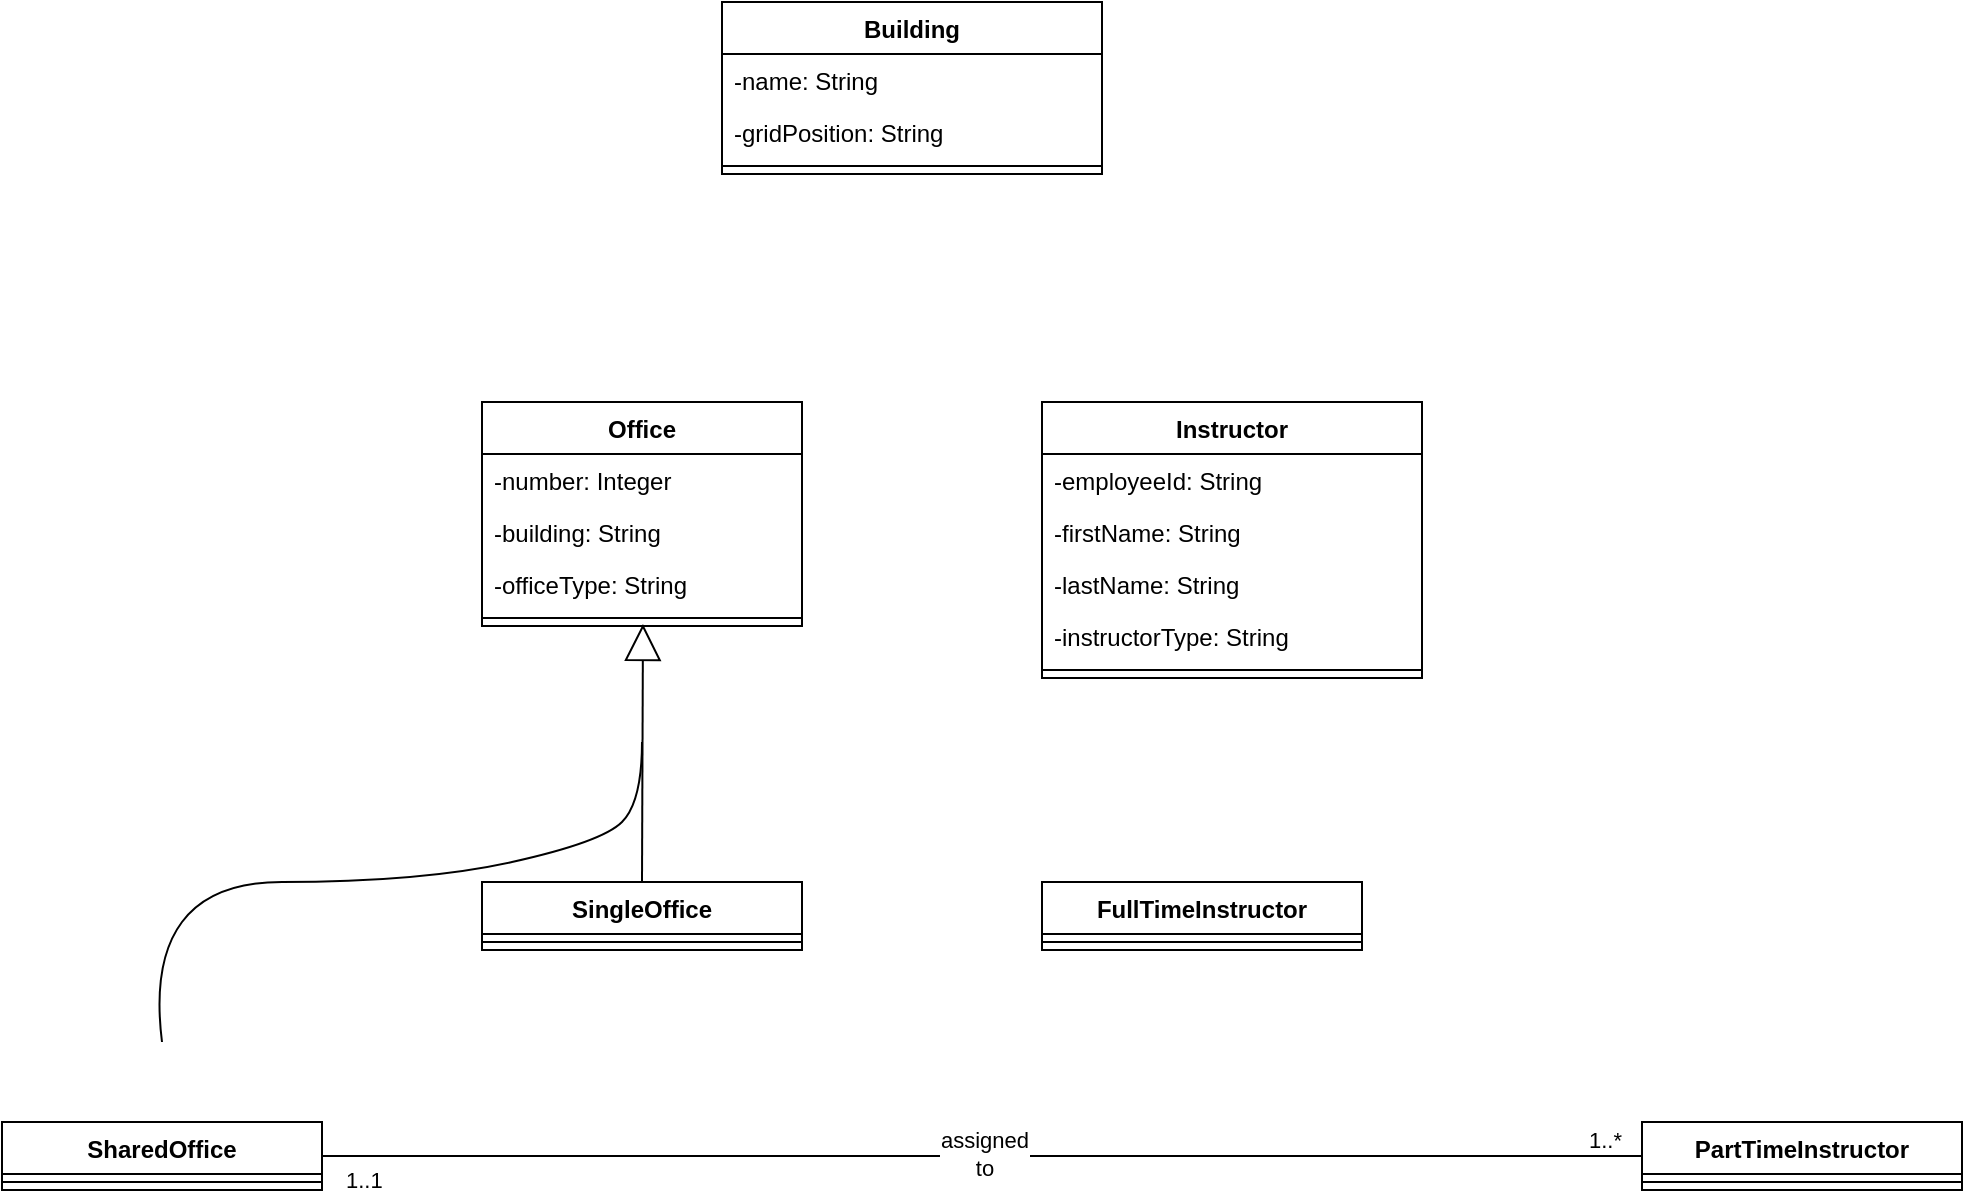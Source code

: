 <mxfile version="26.2.3">
  <diagram name="Page-1" id="EXtxRCbcl_fEAalQrNC0">
    <mxGraphModel dx="626" dy="353" grid="1" gridSize="10" guides="1" tooltips="1" connect="1" arrows="1" fold="1" page="1" pageScale="1" pageWidth="2000" pageHeight="4000" math="0" shadow="0">
      <root>
        <mxCell id="0" />
        <mxCell id="1" parent="0" />
        <mxCell id="u6hf5ls1ZqmCjrT9iH5G-1" value="Building" style="swimlane;fontStyle=1;align=center;verticalAlign=top;childLayout=stackLayout;horizontal=1;startSize=26;horizontalStack=0;resizeParent=1;resizeParentMax=0;resizeLast=0;collapsible=1;marginBottom=0;whiteSpace=wrap;html=1;" vertex="1" parent="1">
          <mxGeometry x="640" y="120" width="190" height="86" as="geometry" />
        </mxCell>
        <mxCell id="u6hf5ls1ZqmCjrT9iH5G-2" value="-name: String" style="text;strokeColor=none;fillColor=none;align=left;verticalAlign=top;spacingLeft=4;spacingRight=4;overflow=hidden;rotatable=0;points=[[0,0.5],[1,0.5]];portConstraint=eastwest;whiteSpace=wrap;html=1;" vertex="1" parent="u6hf5ls1ZqmCjrT9iH5G-1">
          <mxGeometry y="26" width="190" height="26" as="geometry" />
        </mxCell>
        <mxCell id="u6hf5ls1ZqmCjrT9iH5G-21" value="-gridPosition: String" style="text;strokeColor=none;fillColor=none;align=left;verticalAlign=top;spacingLeft=4;spacingRight=4;overflow=hidden;rotatable=0;points=[[0,0.5],[1,0.5]];portConstraint=eastwest;whiteSpace=wrap;html=1;" vertex="1" parent="u6hf5ls1ZqmCjrT9iH5G-1">
          <mxGeometry y="52" width="190" height="26" as="geometry" />
        </mxCell>
        <mxCell id="u6hf5ls1ZqmCjrT9iH5G-3" value="" style="line;strokeWidth=1;fillColor=none;align=left;verticalAlign=middle;spacingTop=-1;spacingLeft=3;spacingRight=3;rotatable=0;labelPosition=right;points=[];portConstraint=eastwest;strokeColor=inherit;" vertex="1" parent="u6hf5ls1ZqmCjrT9iH5G-1">
          <mxGeometry y="78" width="190" height="8" as="geometry" />
        </mxCell>
        <mxCell id="u6hf5ls1ZqmCjrT9iH5G-9" value="Office" style="swimlane;fontStyle=1;align=center;verticalAlign=top;childLayout=stackLayout;horizontal=1;startSize=26;horizontalStack=0;resizeParent=1;resizeParentMax=0;resizeLast=0;collapsible=1;marginBottom=0;whiteSpace=wrap;html=1;" vertex="1" parent="1">
          <mxGeometry x="520" y="320" width="160" height="112" as="geometry" />
        </mxCell>
        <mxCell id="u6hf5ls1ZqmCjrT9iH5G-10" value="-number: Integer" style="text;strokeColor=none;fillColor=none;align=left;verticalAlign=top;spacingLeft=4;spacingRight=4;overflow=hidden;rotatable=0;points=[[0,0.5],[1,0.5]];portConstraint=eastwest;whiteSpace=wrap;html=1;" vertex="1" parent="u6hf5ls1ZqmCjrT9iH5G-9">
          <mxGeometry y="26" width="160" height="26" as="geometry" />
        </mxCell>
        <mxCell id="u6hf5ls1ZqmCjrT9iH5G-23" value="-building: String" style="text;strokeColor=none;fillColor=none;align=left;verticalAlign=top;spacingLeft=4;spacingRight=4;overflow=hidden;rotatable=0;points=[[0,0.5],[1,0.5]];portConstraint=eastwest;whiteSpace=wrap;html=1;" vertex="1" parent="u6hf5ls1ZqmCjrT9iH5G-9">
          <mxGeometry y="52" width="160" height="26" as="geometry" />
        </mxCell>
        <mxCell id="u6hf5ls1ZqmCjrT9iH5G-22" value="-officeType: String" style="text;strokeColor=none;fillColor=none;align=left;verticalAlign=top;spacingLeft=4;spacingRight=4;overflow=hidden;rotatable=0;points=[[0,0.5],[1,0.5]];portConstraint=eastwest;whiteSpace=wrap;html=1;" vertex="1" parent="u6hf5ls1ZqmCjrT9iH5G-9">
          <mxGeometry y="78" width="160" height="26" as="geometry" />
        </mxCell>
        <mxCell id="u6hf5ls1ZqmCjrT9iH5G-11" value="" style="line;strokeWidth=1;fillColor=none;align=left;verticalAlign=middle;spacingTop=-1;spacingLeft=3;spacingRight=3;rotatable=0;labelPosition=right;points=[];portConstraint=eastwest;strokeColor=inherit;" vertex="1" parent="u6hf5ls1ZqmCjrT9iH5G-9">
          <mxGeometry y="104" width="160" height="8" as="geometry" />
        </mxCell>
        <mxCell id="u6hf5ls1ZqmCjrT9iH5G-17" value="Instructor" style="swimlane;fontStyle=1;align=center;verticalAlign=top;childLayout=stackLayout;horizontal=1;startSize=26;horizontalStack=0;resizeParent=1;resizeParentMax=0;resizeLast=0;collapsible=1;marginBottom=0;whiteSpace=wrap;html=1;" vertex="1" parent="1">
          <mxGeometry x="800" y="320" width="190" height="138" as="geometry" />
        </mxCell>
        <mxCell id="u6hf5ls1ZqmCjrT9iH5G-18" value="-employeeId: String" style="text;strokeColor=none;fillColor=none;align=left;verticalAlign=top;spacingLeft=4;spacingRight=4;overflow=hidden;rotatable=0;points=[[0,0.5],[1,0.5]];portConstraint=eastwest;whiteSpace=wrap;html=1;" vertex="1" parent="u6hf5ls1ZqmCjrT9iH5G-17">
          <mxGeometry y="26" width="190" height="26" as="geometry" />
        </mxCell>
        <mxCell id="u6hf5ls1ZqmCjrT9iH5G-25" value="-firstName: String" style="text;strokeColor=none;fillColor=none;align=left;verticalAlign=top;spacingLeft=4;spacingRight=4;overflow=hidden;rotatable=0;points=[[0,0.5],[1,0.5]];portConstraint=eastwest;whiteSpace=wrap;html=1;" vertex="1" parent="u6hf5ls1ZqmCjrT9iH5G-17">
          <mxGeometry y="52" width="190" height="26" as="geometry" />
        </mxCell>
        <mxCell id="u6hf5ls1ZqmCjrT9iH5G-24" value="-lastName: String" style="text;strokeColor=none;fillColor=none;align=left;verticalAlign=top;spacingLeft=4;spacingRight=4;overflow=hidden;rotatable=0;points=[[0,0.5],[1,0.5]];portConstraint=eastwest;whiteSpace=wrap;html=1;" vertex="1" parent="u6hf5ls1ZqmCjrT9iH5G-17">
          <mxGeometry y="78" width="190" height="26" as="geometry" />
        </mxCell>
        <mxCell id="u6hf5ls1ZqmCjrT9iH5G-26" value="-instructorType: String" style="text;strokeColor=none;fillColor=none;align=left;verticalAlign=top;spacingLeft=4;spacingRight=4;overflow=hidden;rotatable=0;points=[[0,0.5],[1,0.5]];portConstraint=eastwest;whiteSpace=wrap;html=1;" vertex="1" parent="u6hf5ls1ZqmCjrT9iH5G-17">
          <mxGeometry y="104" width="190" height="26" as="geometry" />
        </mxCell>
        <mxCell id="u6hf5ls1ZqmCjrT9iH5G-19" value="" style="line;strokeWidth=1;fillColor=none;align=left;verticalAlign=middle;spacingTop=-1;spacingLeft=3;spacingRight=3;rotatable=0;labelPosition=right;points=[];portConstraint=eastwest;strokeColor=inherit;" vertex="1" parent="u6hf5ls1ZqmCjrT9iH5G-17">
          <mxGeometry y="130" width="190" height="8" as="geometry" />
        </mxCell>
        <mxCell id="u6hf5ls1ZqmCjrT9iH5G-27" value="SharedOffice" style="swimlane;fontStyle=1;align=center;verticalAlign=top;childLayout=stackLayout;horizontal=1;startSize=26;horizontalStack=0;resizeParent=1;resizeParentMax=0;resizeLast=0;collapsible=1;marginBottom=0;whiteSpace=wrap;html=1;" vertex="1" parent="1">
          <mxGeometry x="280" y="680" width="160" height="34" as="geometry" />
        </mxCell>
        <mxCell id="u6hf5ls1ZqmCjrT9iH5G-29" value="" style="line;strokeWidth=1;fillColor=none;align=left;verticalAlign=middle;spacingTop=-1;spacingLeft=3;spacingRight=3;rotatable=0;labelPosition=right;points=[];portConstraint=eastwest;strokeColor=inherit;" vertex="1" parent="u6hf5ls1ZqmCjrT9iH5G-27">
          <mxGeometry y="26" width="160" height="8" as="geometry" />
        </mxCell>
        <mxCell id="u6hf5ls1ZqmCjrT9iH5G-31" value="SingleOffice" style="swimlane;fontStyle=1;align=center;verticalAlign=top;childLayout=stackLayout;horizontal=1;startSize=26;horizontalStack=0;resizeParent=1;resizeParentMax=0;resizeLast=0;collapsible=1;marginBottom=0;whiteSpace=wrap;html=1;" vertex="1" parent="1">
          <mxGeometry x="520" y="560" width="160" height="34" as="geometry" />
        </mxCell>
        <mxCell id="u6hf5ls1ZqmCjrT9iH5G-47" value="" style="endArrow=block;endSize=16;endFill=0;html=1;rounded=1;entryX=0.503;entryY=0.872;entryDx=0;entryDy=0;entryPerimeter=0;curved=0;" edge="1" parent="u6hf5ls1ZqmCjrT9iH5G-31" target="u6hf5ls1ZqmCjrT9iH5G-11">
          <mxGeometry width="160" relative="1" as="geometry">
            <mxPoint x="80" as="sourcePoint" />
            <mxPoint x="80" y="-120" as="targetPoint" />
          </mxGeometry>
        </mxCell>
        <mxCell id="u6hf5ls1ZqmCjrT9iH5G-32" value="" style="line;strokeWidth=1;fillColor=none;align=left;verticalAlign=middle;spacingTop=-1;spacingLeft=3;spacingRight=3;rotatable=0;labelPosition=right;points=[];portConstraint=eastwest;strokeColor=inherit;" vertex="1" parent="u6hf5ls1ZqmCjrT9iH5G-31">
          <mxGeometry y="26" width="160" height="8" as="geometry" />
        </mxCell>
        <mxCell id="u6hf5ls1ZqmCjrT9iH5G-33" value="FullTimeInstructor" style="swimlane;fontStyle=1;align=center;verticalAlign=top;childLayout=stackLayout;horizontal=1;startSize=26;horizontalStack=0;resizeParent=1;resizeParentMax=0;resizeLast=0;collapsible=1;marginBottom=0;whiteSpace=wrap;html=1;" vertex="1" parent="1">
          <mxGeometry x="800" y="560" width="160" height="34" as="geometry" />
        </mxCell>
        <mxCell id="u6hf5ls1ZqmCjrT9iH5G-34" value="" style="line;strokeWidth=1;fillColor=none;align=left;verticalAlign=middle;spacingTop=-1;spacingLeft=3;spacingRight=3;rotatable=0;labelPosition=right;points=[];portConstraint=eastwest;strokeColor=inherit;" vertex="1" parent="u6hf5ls1ZqmCjrT9iH5G-33">
          <mxGeometry y="26" width="160" height="8" as="geometry" />
        </mxCell>
        <mxCell id="u6hf5ls1ZqmCjrT9iH5G-35" value="PartTimeInstructor" style="swimlane;fontStyle=1;align=center;verticalAlign=top;childLayout=stackLayout;horizontal=1;startSize=26;horizontalStack=0;resizeParent=1;resizeParentMax=0;resizeLast=0;collapsible=1;marginBottom=0;whiteSpace=wrap;html=1;" vertex="1" parent="1">
          <mxGeometry x="1100" y="680" width="160" height="34" as="geometry" />
        </mxCell>
        <mxCell id="u6hf5ls1ZqmCjrT9iH5G-36" value="" style="line;strokeWidth=1;fillColor=none;align=left;verticalAlign=middle;spacingTop=-1;spacingLeft=3;spacingRight=3;rotatable=0;labelPosition=right;points=[];portConstraint=eastwest;strokeColor=inherit;" vertex="1" parent="u6hf5ls1ZqmCjrT9iH5G-35">
          <mxGeometry y="26" width="160" height="8" as="geometry" />
        </mxCell>
        <mxCell id="u6hf5ls1ZqmCjrT9iH5G-42" value="" style="endArrow=none;html=1;edgeStyle=orthogonalEdgeStyle;rounded=0;entryX=0;entryY=0.5;entryDx=0;entryDy=0;exitX=1;exitY=0.5;exitDx=0;exitDy=0;" edge="1" parent="1" source="u6hf5ls1ZqmCjrT9iH5G-27" target="u6hf5ls1ZqmCjrT9iH5G-35">
          <mxGeometry relative="1" as="geometry">
            <mxPoint x="440" y="700.82" as="sourcePoint" />
            <mxPoint x="1077.12" y="692.682" as="targetPoint" />
          </mxGeometry>
        </mxCell>
        <mxCell id="u6hf5ls1ZqmCjrT9iH5G-43" value="1..1" style="edgeLabel;resizable=0;html=1;align=left;verticalAlign=bottom;" connectable="0" vertex="1" parent="u6hf5ls1ZqmCjrT9iH5G-42">
          <mxGeometry x="-1" relative="1" as="geometry">
            <mxPoint x="10" y="20" as="offset" />
          </mxGeometry>
        </mxCell>
        <mxCell id="u6hf5ls1ZqmCjrT9iH5G-44" value="1..*" style="edgeLabel;resizable=0;html=1;align=right;verticalAlign=bottom;" connectable="0" vertex="1" parent="u6hf5ls1ZqmCjrT9iH5G-42">
          <mxGeometry x="1" relative="1" as="geometry">
            <mxPoint x="-10" as="offset" />
          </mxGeometry>
        </mxCell>
        <mxCell id="u6hf5ls1ZqmCjrT9iH5G-45" value="assigned&lt;br&gt;to" style="edgeLabel;html=1;align=center;verticalAlign=middle;resizable=0;points=[];" vertex="1" connectable="0" parent="u6hf5ls1ZqmCjrT9iH5G-42">
          <mxGeometry x="0.003" y="1" relative="1" as="geometry">
            <mxPoint as="offset" />
          </mxGeometry>
        </mxCell>
        <mxCell id="u6hf5ls1ZqmCjrT9iH5G-51" value="" style="endArrow=none;html=1;rounded=0;curved=1;" edge="1" parent="1">
          <mxGeometry width="50" height="50" relative="1" as="geometry">
            <mxPoint x="360" y="640" as="sourcePoint" />
            <mxPoint x="600" y="490" as="targetPoint" />
            <Array as="points">
              <mxPoint x="350" y="560" />
              <mxPoint x="490" y="560" />
              <mxPoint x="580" y="540" />
              <mxPoint x="600" y="520" />
            </Array>
          </mxGeometry>
        </mxCell>
      </root>
    </mxGraphModel>
  </diagram>
</mxfile>
